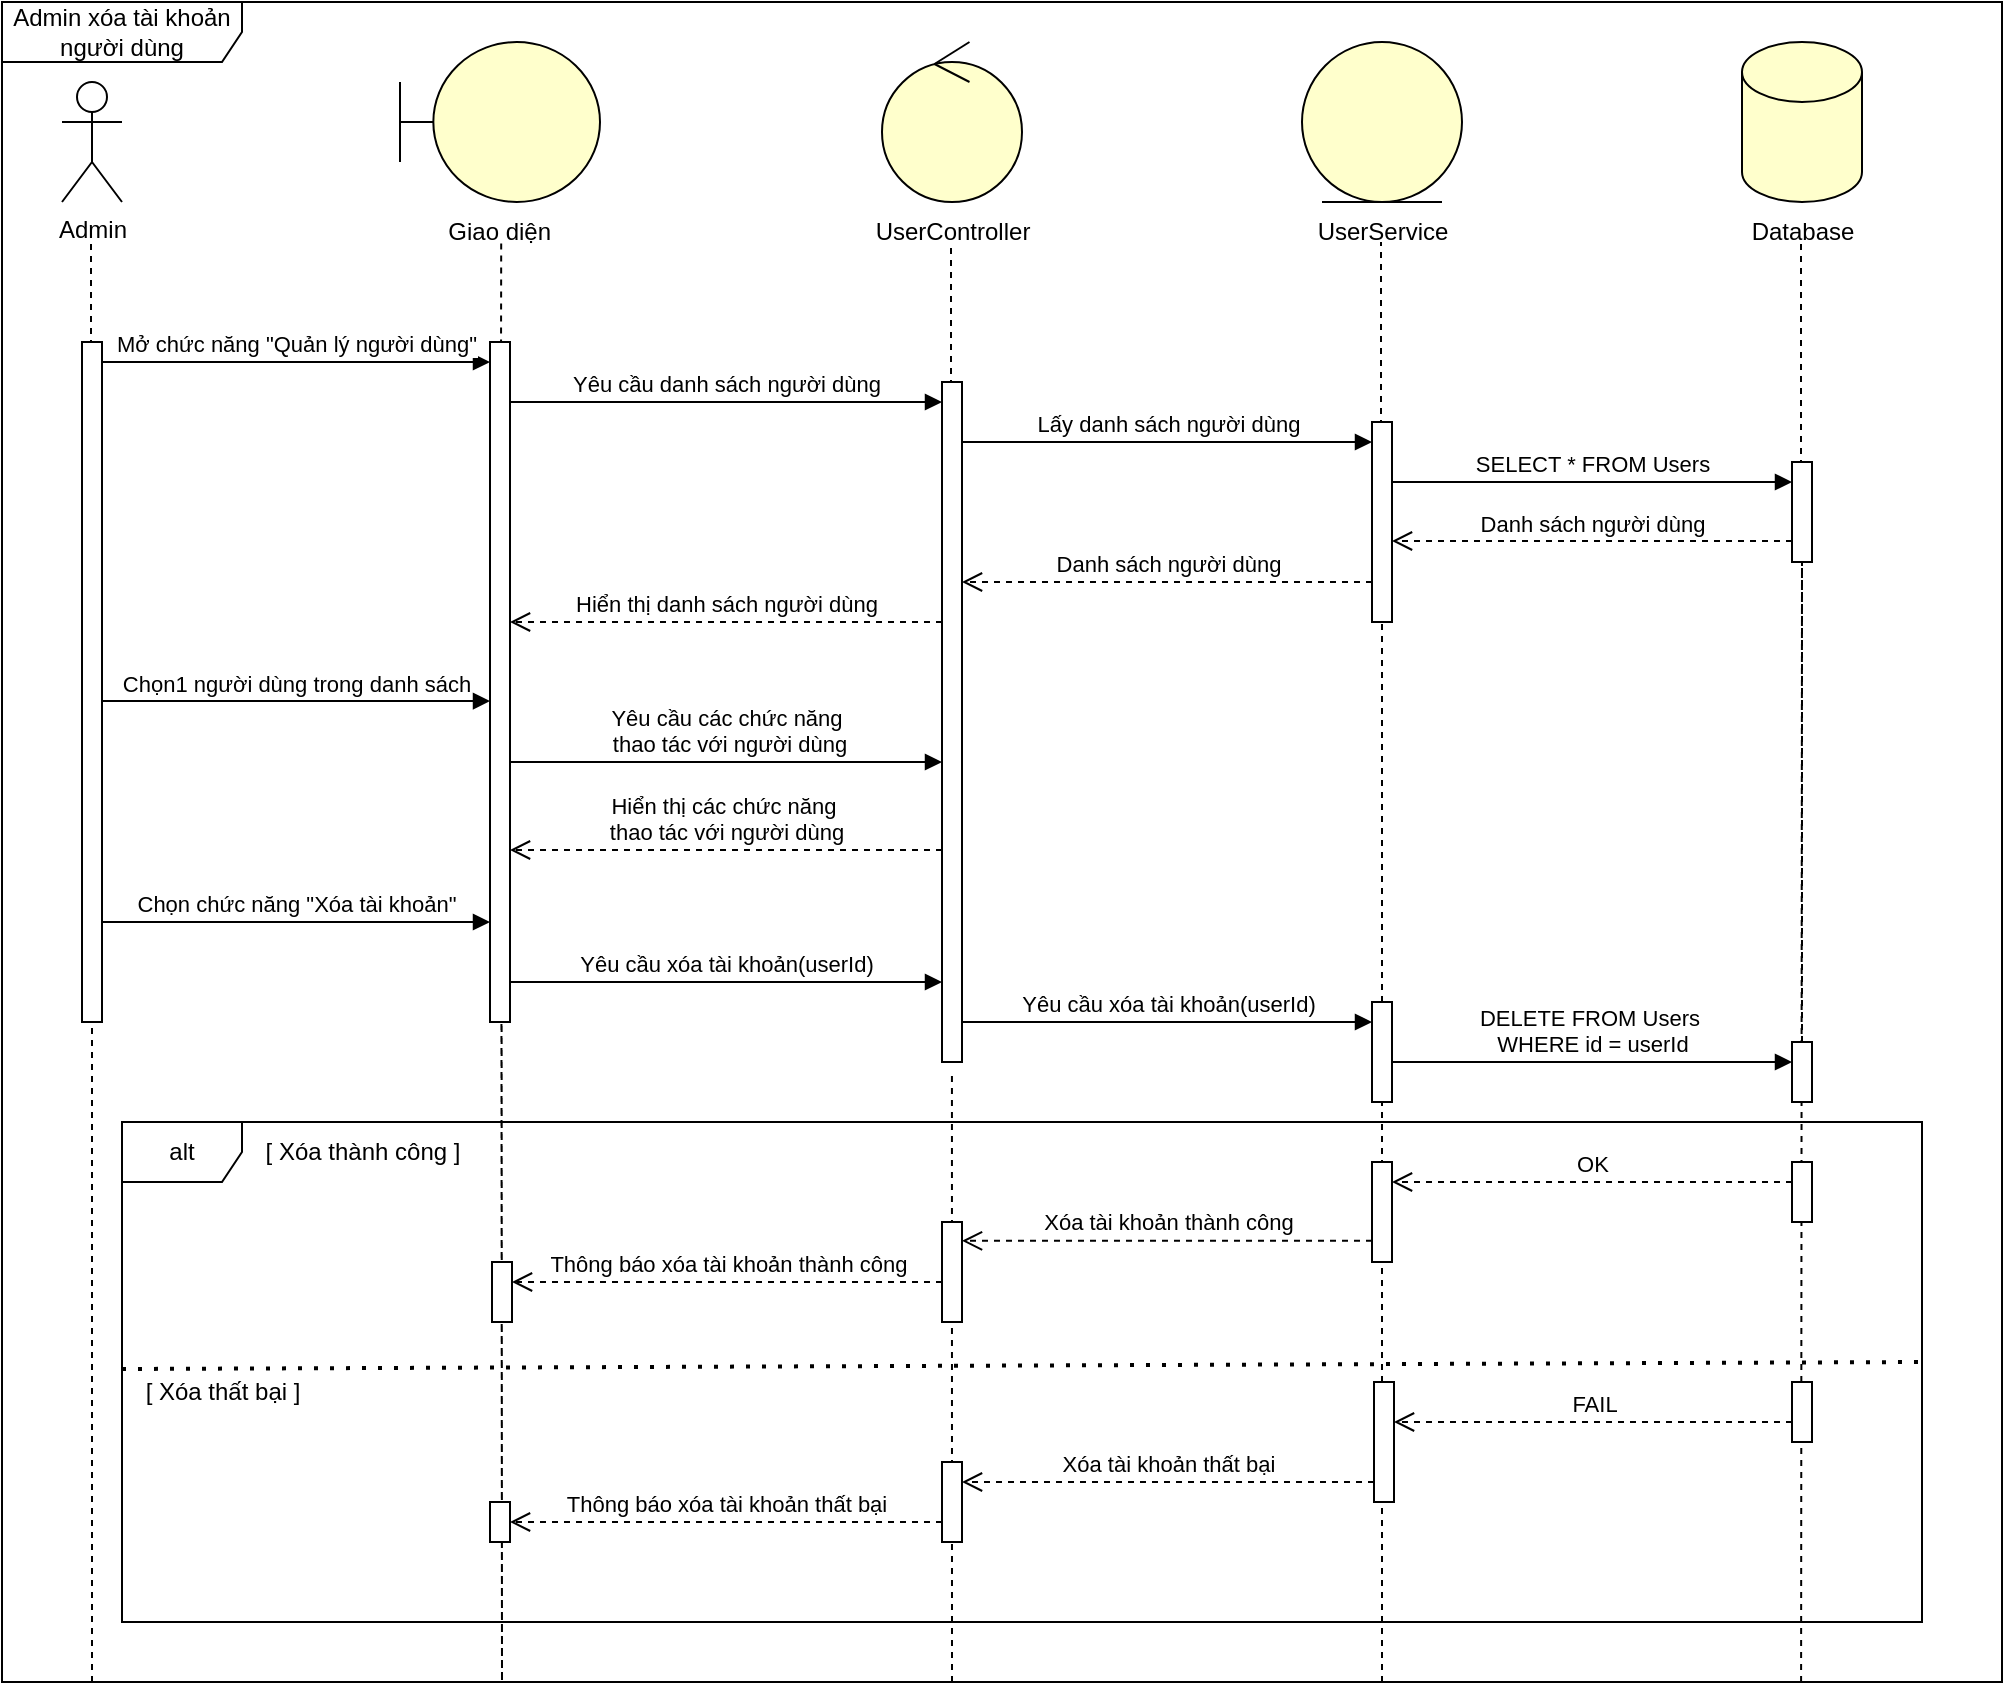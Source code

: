 <mxfile version="27.1.3">
  <diagram name="Trang-1" id="st7wC85uRjJ3Hdq2Fsma">
    <mxGraphModel dx="1489" dy="803" grid="1" gridSize="10" guides="1" tooltips="1" connect="1" arrows="1" fold="1" page="1" pageScale="1" pageWidth="827" pageHeight="1169" math="0" shadow="0">
      <root>
        <mxCell id="0" />
        <mxCell id="1" parent="0" />
        <object label="Admin" id="FvOAfYHBT0ZGrhOaYkuo-1">
          <mxCell style="shape=umlActor;verticalLabelPosition=bottom;verticalAlign=top;html=1;outlineConnect=0;" parent="1" vertex="1">
            <mxGeometry x="310" y="200" width="30" height="60" as="geometry" />
          </mxCell>
        </object>
        <mxCell id="FvOAfYHBT0ZGrhOaYkuo-2" value="" style="endArrow=none;dashed=1;html=1;rounded=0;entryX=0.5;entryY=0.5;entryDx=0;entryDy=0;entryPerimeter=0;" parent="1" edge="1">
          <mxGeometry width="50" height="50" relative="1" as="geometry">
            <mxPoint x="324.5" y="380" as="sourcePoint" />
            <mxPoint x="324.5" y="280" as="targetPoint" />
          </mxGeometry>
        </mxCell>
        <mxCell id="FvOAfYHBT0ZGrhOaYkuo-3" value="" style="shape=umlBoundary;whiteSpace=wrap;html=1;fillColor=light-dark(#FFFFCC,#FFFFCC);" parent="1" vertex="1">
          <mxGeometry x="479" y="180" width="100" height="80" as="geometry" />
        </mxCell>
        <mxCell id="FvOAfYHBT0ZGrhOaYkuo-4" value="" style="endArrow=none;dashed=1;html=1;rounded=0;" parent="1" edge="1">
          <mxGeometry width="50" height="50" relative="1" as="geometry">
            <mxPoint x="529.5" y="349.76" as="sourcePoint" />
            <mxPoint x="529.6" y="280" as="targetPoint" />
          </mxGeometry>
        </mxCell>
        <mxCell id="FvOAfYHBT0ZGrhOaYkuo-5" value="" style="ellipse;shape=umlControl;whiteSpace=wrap;html=1;fillColor=light-dark(#FFFFCC,#FFFFCC);" parent="1" vertex="1">
          <mxGeometry x="720" y="180" width="70" height="80" as="geometry" />
        </mxCell>
        <mxCell id="FvOAfYHBT0ZGrhOaYkuo-6" value="" style="endArrow=none;dashed=1;html=1;rounded=0;entryX=0.497;entryY=1.013;entryDx=0;entryDy=0;entryPerimeter=0;" parent="1" edge="1">
          <mxGeometry width="50" height="50" relative="1" as="geometry">
            <mxPoint x="754.5" y="370" as="sourcePoint" />
            <mxPoint x="754.5" y="281.04" as="targetPoint" />
          </mxGeometry>
        </mxCell>
        <mxCell id="FvOAfYHBT0ZGrhOaYkuo-7" value="" style="ellipse;shape=umlEntity;whiteSpace=wrap;html=1;fillColor=light-dark(#FFFFCC,#FFFFCC);" parent="1" vertex="1">
          <mxGeometry x="930" y="180" width="80" height="80" as="geometry" />
        </mxCell>
        <mxCell id="FvOAfYHBT0ZGrhOaYkuo-8" value="" style="shape=cylinder3;whiteSpace=wrap;html=1;boundedLbl=1;backgroundOutline=1;size=15;fillColor=light-dark(#FFFFCC,#FFFFCC);" parent="1" vertex="1">
          <mxGeometry x="1150" y="180" width="60" height="80" as="geometry" />
        </mxCell>
        <mxCell id="FvOAfYHBT0ZGrhOaYkuo-9" value="" style="endArrow=none;dashed=1;html=1;rounded=0;entryX=0.5;entryY=1;entryDx=0;entryDy=0;" parent="1" edge="1">
          <mxGeometry width="50" height="50" relative="1" as="geometry">
            <mxPoint x="969.5" y="390" as="sourcePoint" />
            <mxPoint x="969.5" y="280" as="targetPoint" />
          </mxGeometry>
        </mxCell>
        <mxCell id="FvOAfYHBT0ZGrhOaYkuo-10" value="" style="endArrow=none;dashed=1;html=1;rounded=0;entryX=0.5;entryY=1;entryDx=0;entryDy=0;entryPerimeter=0;" parent="1" edge="1">
          <mxGeometry width="50" height="50" relative="1" as="geometry">
            <mxPoint x="1179.5" y="410" as="sourcePoint" />
            <mxPoint x="1179.5" y="280" as="targetPoint" />
          </mxGeometry>
        </mxCell>
        <mxCell id="FvOAfYHBT0ZGrhOaYkuo-11" value="" style="endArrow=none;dashed=1;html=1;rounded=0;entryX=0.5;entryY=0.5;entryDx=0;entryDy=0;entryPerimeter=0;" parent="1" target="FvOAfYHBT0ZGrhOaYkuo-12" edge="1">
          <mxGeometry width="50" height="50" relative="1" as="geometry">
            <mxPoint x="325" y="1000" as="sourcePoint" />
            <mxPoint x="325" y="250" as="targetPoint" />
          </mxGeometry>
        </mxCell>
        <mxCell id="FvOAfYHBT0ZGrhOaYkuo-12" value="" style="html=1;points=[[0,0,0,0,5],[0,1,0,0,-5],[1,0,0,0,5],[1,1,0,0,-5]];perimeter=orthogonalPerimeter;outlineConnect=0;targetShapes=umlLifeline;portConstraint=eastwest;newEdgeStyle={&quot;curved&quot;:0,&quot;rounded&quot;:0};" parent="1" vertex="1">
          <mxGeometry x="320" y="330" width="10" height="340" as="geometry" />
        </mxCell>
        <mxCell id="FvOAfYHBT0ZGrhOaYkuo-13" value="" style="endArrow=none;dashed=1;html=1;rounded=0;entryX=0.572;entryY=1.003;entryDx=0;entryDy=0;entryPerimeter=0;" parent="1" target="FvOAfYHBT0ZGrhOaYkuo-14" edge="1">
          <mxGeometry width="50" height="50" relative="1" as="geometry">
            <mxPoint x="529.72" y="510" as="sourcePoint" />
            <mxPoint x="481" y="280" as="targetPoint" />
            <Array as="points">
              <mxPoint x="530" y="1000" />
            </Array>
          </mxGeometry>
        </mxCell>
        <mxCell id="FvOAfYHBT0ZGrhOaYkuo-14" value="" style="html=1;points=[[0,0,0,0,5],[0,1,0,0,-5],[1,0,0,0,5],[1,1,0,0,-5]];perimeter=orthogonalPerimeter;outlineConnect=0;targetShapes=umlLifeline;portConstraint=eastwest;newEdgeStyle={&quot;curved&quot;:0,&quot;rounded&quot;:0};" parent="1" vertex="1">
          <mxGeometry x="524" y="330" width="10" height="340" as="geometry" />
        </mxCell>
        <mxCell id="FvOAfYHBT0ZGrhOaYkuo-15" value="Mở chức năng &quot;Quản lý người dùng&quot;" style="html=1;verticalAlign=bottom;endArrow=block;curved=0;rounded=0;" parent="1" target="FvOAfYHBT0ZGrhOaYkuo-14" edge="1">
          <mxGeometry width="80" relative="1" as="geometry">
            <mxPoint x="330" y="340" as="sourcePoint" />
            <mxPoint x="410" y="340" as="targetPoint" />
          </mxGeometry>
        </mxCell>
        <mxCell id="FvOAfYHBT0ZGrhOaYkuo-16" value="" style="endArrow=none;dashed=1;html=1;rounded=0;entryX=0.497;entryY=1.013;entryDx=0;entryDy=0;entryPerimeter=0;" parent="1" target="FvOAfYHBT0ZGrhOaYkuo-17" edge="1">
          <mxGeometry width="50" height="50" relative="1" as="geometry">
            <mxPoint x="755" y="1000" as="sourcePoint" />
            <mxPoint x="755" y="281" as="targetPoint" />
          </mxGeometry>
        </mxCell>
        <mxCell id="FvOAfYHBT0ZGrhOaYkuo-17" value="" style="html=1;points=[[0,0,0,0,5],[0,1,0,0,-5],[1,0,0,0,5],[1,1,0,0,-5]];perimeter=orthogonalPerimeter;outlineConnect=0;targetShapes=umlLifeline;portConstraint=eastwest;newEdgeStyle={&quot;curved&quot;:0,&quot;rounded&quot;:0};" parent="1" vertex="1">
          <mxGeometry x="750" y="350" width="10" height="340" as="geometry" />
        </mxCell>
        <mxCell id="FvOAfYHBT0ZGrhOaYkuo-18" value="Yêu cầu danh sách người dùng" style="html=1;verticalAlign=bottom;endArrow=block;curved=0;rounded=0;" parent="1" target="FvOAfYHBT0ZGrhOaYkuo-17" edge="1">
          <mxGeometry width="80" relative="1" as="geometry">
            <mxPoint x="534" y="360" as="sourcePoint" />
            <mxPoint x="614" y="360" as="targetPoint" />
          </mxGeometry>
        </mxCell>
        <mxCell id="FvOAfYHBT0ZGrhOaYkuo-19" value="" style="endArrow=none;dashed=1;html=1;rounded=0;entryX=0.5;entryY=1;entryDx=0;entryDy=0;" parent="1" source="FvOAfYHBT0ZGrhOaYkuo-92" target="FvOAfYHBT0ZGrhOaYkuo-20" edge="1">
          <mxGeometry width="50" height="50" relative="1" as="geometry">
            <mxPoint x="970" y="1320" as="sourcePoint" />
            <mxPoint x="970" y="280" as="targetPoint" />
          </mxGeometry>
        </mxCell>
        <mxCell id="FvOAfYHBT0ZGrhOaYkuo-20" value="" style="html=1;points=[[0,0,0,0,5],[0,1,0,0,-5],[1,0,0,0,5],[1,1,0,0,-5]];perimeter=orthogonalPerimeter;outlineConnect=0;targetShapes=umlLifeline;portConstraint=eastwest;newEdgeStyle={&quot;curved&quot;:0,&quot;rounded&quot;:0};" parent="1" vertex="1">
          <mxGeometry x="965" y="370" width="10" height="100" as="geometry" />
        </mxCell>
        <mxCell id="FvOAfYHBT0ZGrhOaYkuo-21" value="Lấy danh sách người dùng" style="html=1;verticalAlign=bottom;endArrow=block;curved=0;rounded=0;" parent="1" target="FvOAfYHBT0ZGrhOaYkuo-20" edge="1">
          <mxGeometry width="80" relative="1" as="geometry">
            <mxPoint x="760" y="380" as="sourcePoint" />
            <mxPoint x="840" y="380" as="targetPoint" />
          </mxGeometry>
        </mxCell>
        <mxCell id="FvOAfYHBT0ZGrhOaYkuo-22" value="" style="endArrow=none;dashed=1;html=1;rounded=0;entryX=0.5;entryY=1;entryDx=0;entryDy=0;entryPerimeter=0;" parent="1" source="FvOAfYHBT0ZGrhOaYkuo-96" target="FvOAfYHBT0ZGrhOaYkuo-23" edge="1">
          <mxGeometry width="50" height="50" relative="1" as="geometry">
            <mxPoint x="1180" y="1310" as="sourcePoint" />
            <mxPoint x="1180" y="280" as="targetPoint" />
          </mxGeometry>
        </mxCell>
        <mxCell id="FvOAfYHBT0ZGrhOaYkuo-23" value="" style="html=1;points=[[0,0,0,0,5],[0,1,0,0,-5],[1,0,0,0,5],[1,1,0,0,-5]];perimeter=orthogonalPerimeter;outlineConnect=0;targetShapes=umlLifeline;portConstraint=eastwest;newEdgeStyle={&quot;curved&quot;:0,&quot;rounded&quot;:0};" parent="1" vertex="1">
          <mxGeometry x="1175" y="390" width="10" height="50" as="geometry" />
        </mxCell>
        <mxCell id="FvOAfYHBT0ZGrhOaYkuo-24" value="SELECT * FROM Users" style="html=1;verticalAlign=bottom;endArrow=block;curved=0;rounded=0;" parent="1" target="FvOAfYHBT0ZGrhOaYkuo-23" edge="1">
          <mxGeometry width="80" relative="1" as="geometry">
            <mxPoint x="975" y="400" as="sourcePoint" />
            <mxPoint x="1055" y="400" as="targetPoint" />
          </mxGeometry>
        </mxCell>
        <mxCell id="FvOAfYHBT0ZGrhOaYkuo-25" value="Danh sách người dùng" style="html=1;verticalAlign=bottom;endArrow=open;dashed=1;endSize=8;curved=0;rounded=0;" parent="1" target="FvOAfYHBT0ZGrhOaYkuo-20" edge="1">
          <mxGeometry relative="1" as="geometry">
            <mxPoint x="1175" y="429.5" as="sourcePoint" />
            <mxPoint x="1095" y="429.5" as="targetPoint" />
          </mxGeometry>
        </mxCell>
        <mxCell id="FvOAfYHBT0ZGrhOaYkuo-26" value="Danh sách người dùng" style="html=1;verticalAlign=bottom;endArrow=open;dashed=1;endSize=8;curved=0;rounded=0;" parent="1" target="FvOAfYHBT0ZGrhOaYkuo-17" edge="1">
          <mxGeometry relative="1" as="geometry">
            <mxPoint x="965" y="450" as="sourcePoint" />
            <mxPoint x="885" y="450" as="targetPoint" />
          </mxGeometry>
        </mxCell>
        <mxCell id="FvOAfYHBT0ZGrhOaYkuo-27" value="Hiển thị danh sách người dùng" style="html=1;verticalAlign=bottom;endArrow=open;dashed=1;endSize=8;curved=0;rounded=0;" parent="1" target="FvOAfYHBT0ZGrhOaYkuo-14" edge="1">
          <mxGeometry relative="1" as="geometry">
            <mxPoint x="750" y="470" as="sourcePoint" />
            <mxPoint x="670" y="470" as="targetPoint" />
          </mxGeometry>
        </mxCell>
        <mxCell id="FvOAfYHBT0ZGrhOaYkuo-86" value="&lt;font style=&quot;vertical-align: inherit;&quot;&gt;&lt;font style=&quot;vertical-align: inherit;&quot;&gt;Chọn1 người dùng trong danh sách&lt;/font&gt;&lt;/font&gt;" style="html=1;verticalAlign=bottom;endArrow=block;curved=0;rounded=0;" parent="1" edge="1">
          <mxGeometry width="80" relative="1" as="geometry">
            <mxPoint x="330" y="509.52" as="sourcePoint" />
            <mxPoint x="524" y="509.52" as="targetPoint" />
          </mxGeometry>
        </mxCell>
        <mxCell id="FvOAfYHBT0ZGrhOaYkuo-88" value="Yêu cầu các chức năng&lt;div&gt;&amp;nbsp;thao tác với người dùng&lt;/div&gt;" style="html=1;verticalAlign=bottom;endArrow=block;curved=0;rounded=0;" parent="1" target="FvOAfYHBT0ZGrhOaYkuo-17" edge="1">
          <mxGeometry width="80" relative="1" as="geometry">
            <mxPoint x="534" y="540" as="sourcePoint" />
            <mxPoint x="614" y="540" as="targetPoint" />
          </mxGeometry>
        </mxCell>
        <mxCell id="FvOAfYHBT0ZGrhOaYkuo-89" value="Hiển thị các chức năng&amp;nbsp;&lt;div&gt;thao tác với người dùng&lt;/div&gt;" style="html=1;verticalAlign=bottom;endArrow=open;dashed=1;endSize=8;curved=0;rounded=0;" parent="1" edge="1">
          <mxGeometry relative="1" as="geometry">
            <mxPoint x="750" y="584" as="sourcePoint" />
            <mxPoint x="534" y="584" as="targetPoint" />
          </mxGeometry>
        </mxCell>
        <mxCell id="FvOAfYHBT0ZGrhOaYkuo-90" value="Chọn chức năng &quot;Xóa tài khoản&quot;" style="html=1;verticalAlign=bottom;endArrow=block;curved=0;rounded=0;" parent="1" target="FvOAfYHBT0ZGrhOaYkuo-14" edge="1">
          <mxGeometry width="80" relative="1" as="geometry">
            <mxPoint x="330" y="620" as="sourcePoint" />
            <mxPoint x="410" y="620" as="targetPoint" />
          </mxGeometry>
        </mxCell>
        <mxCell id="FvOAfYHBT0ZGrhOaYkuo-91" value="Yêu cầu xóa tài khoản(userId)" style="html=1;verticalAlign=bottom;endArrow=block;curved=0;rounded=0;" parent="1" target="FvOAfYHBT0ZGrhOaYkuo-17" edge="1">
          <mxGeometry width="80" relative="1" as="geometry">
            <mxPoint x="534" y="650" as="sourcePoint" />
            <mxPoint x="614" y="650" as="targetPoint" />
          </mxGeometry>
        </mxCell>
        <mxCell id="FvOAfYHBT0ZGrhOaYkuo-93" value="Yêu cầu xóa tài khoản(userId)" style="html=1;verticalAlign=bottom;endArrow=block;curved=0;rounded=0;" parent="1" target="FvOAfYHBT0ZGrhOaYkuo-92" edge="1">
          <mxGeometry width="80" relative="1" as="geometry">
            <mxPoint x="760" y="670" as="sourcePoint" />
            <mxPoint x="840" y="670" as="targetPoint" />
          </mxGeometry>
        </mxCell>
        <mxCell id="FvOAfYHBT0ZGrhOaYkuo-94" value="" style="endArrow=none;dashed=1;html=1;rounded=0;entryX=0.5;entryY=1;entryDx=0;entryDy=0;" parent="1" target="FvOAfYHBT0ZGrhOaYkuo-92" edge="1">
          <mxGeometry width="50" height="50" relative="1" as="geometry">
            <mxPoint x="970" y="1000" as="sourcePoint" />
            <mxPoint x="970" y="470" as="targetPoint" />
          </mxGeometry>
        </mxCell>
        <mxCell id="FvOAfYHBT0ZGrhOaYkuo-92" value="" style="html=1;points=[[0,0,0,0,5],[0,1,0,0,-5],[1,0,0,0,5],[1,1,0,0,-5]];perimeter=orthogonalPerimeter;outlineConnect=0;targetShapes=umlLifeline;portConstraint=eastwest;newEdgeStyle={&quot;curved&quot;:0,&quot;rounded&quot;:0};" parent="1" vertex="1">
          <mxGeometry x="965" y="660" width="10" height="50" as="geometry" />
        </mxCell>
        <mxCell id="FvOAfYHBT0ZGrhOaYkuo-95" value="" style="endArrow=none;dashed=1;html=1;rounded=0;" parent="1" edge="1">
          <mxGeometry width="50" height="50" relative="1" as="geometry">
            <mxPoint x="1179.55" y="1000" as="sourcePoint" />
            <mxPoint x="1180" y="440" as="targetPoint" />
          </mxGeometry>
        </mxCell>
        <mxCell id="FvOAfYHBT0ZGrhOaYkuo-96" value="" style="html=1;points=[[0,0,0,0,5],[0,1,0,0,-5],[1,0,0,0,5],[1,1,0,0,-5]];perimeter=orthogonalPerimeter;outlineConnect=0;targetShapes=umlLifeline;portConstraint=eastwest;newEdgeStyle={&quot;curved&quot;:0,&quot;rounded&quot;:0};" parent="1" vertex="1">
          <mxGeometry x="1175" y="680" width="10" height="30" as="geometry" />
        </mxCell>
        <mxCell id="FvOAfYHBT0ZGrhOaYkuo-97" value="DELETE FROM Users&amp;nbsp;&lt;br&gt;WHERE id = userId" style="html=1;verticalAlign=bottom;endArrow=block;curved=0;rounded=0;" parent="1" target="FvOAfYHBT0ZGrhOaYkuo-96" edge="1">
          <mxGeometry width="80" relative="1" as="geometry">
            <mxPoint x="975" y="690" as="sourcePoint" />
            <mxPoint x="1055" y="690" as="targetPoint" />
          </mxGeometry>
        </mxCell>
        <mxCell id="FvOAfYHBT0ZGrhOaYkuo-98" value="alt" style="shape=umlFrame;whiteSpace=wrap;html=1;pointerEvents=0;" parent="1" vertex="1">
          <mxGeometry x="340" y="720" width="900" height="250" as="geometry" />
        </mxCell>
        <mxCell id="FvOAfYHBT0ZGrhOaYkuo-99" value="[ Xóa thành công ]" style="text;html=1;align=center;verticalAlign=middle;resizable=0;points=[];autosize=1;strokeColor=none;fillColor=none;" parent="1" vertex="1">
          <mxGeometry x="400" y="720" width="120" height="30" as="geometry" />
        </mxCell>
        <mxCell id="FvOAfYHBT0ZGrhOaYkuo-100" value="OK" style="html=1;verticalAlign=bottom;endArrow=open;dashed=1;endSize=8;curved=0;rounded=0;" parent="1" target="FvOAfYHBT0ZGrhOaYkuo-102" edge="1">
          <mxGeometry relative="1" as="geometry">
            <mxPoint x="1175" y="750" as="sourcePoint" />
            <mxPoint x="1095" y="750" as="targetPoint" />
          </mxGeometry>
        </mxCell>
        <mxCell id="FvOAfYHBT0ZGrhOaYkuo-101" value="" style="html=1;points=[[0,0,0,0,5],[0,1,0,0,-5],[1,0,0,0,5],[1,1,0,0,-5]];perimeter=orthogonalPerimeter;outlineConnect=0;targetShapes=umlLifeline;portConstraint=eastwest;newEdgeStyle={&quot;curved&quot;:0,&quot;rounded&quot;:0};" parent="1" vertex="1">
          <mxGeometry x="1175" y="740" width="10" height="30" as="geometry" />
        </mxCell>
        <mxCell id="FvOAfYHBT0ZGrhOaYkuo-102" value="" style="html=1;points=[[0,0,0,0,5],[0,1,0,0,-5],[1,0,0,0,5],[1,1,0,0,-5]];perimeter=orthogonalPerimeter;outlineConnect=0;targetShapes=umlLifeline;portConstraint=eastwest;newEdgeStyle={&quot;curved&quot;:0,&quot;rounded&quot;:0};" parent="1" vertex="1">
          <mxGeometry x="965" y="740" width="10" height="50" as="geometry" />
        </mxCell>
        <mxCell id="FvOAfYHBT0ZGrhOaYkuo-103" value="" style="html=1;points=[[0,0,0,0,5],[0,1,0,0,-5],[1,0,0,0,5],[1,1,0,0,-5]];perimeter=orthogonalPerimeter;outlineConnect=0;targetShapes=umlLifeline;portConstraint=eastwest;newEdgeStyle={&quot;curved&quot;:0,&quot;rounded&quot;:0};" parent="1" vertex="1">
          <mxGeometry x="750" y="770" width="10" height="50" as="geometry" />
        </mxCell>
        <mxCell id="FvOAfYHBT0ZGrhOaYkuo-104" value="" style="html=1;points=[[0,0,0,0,5],[0,1,0,0,-5],[1,0,0,0,5],[1,1,0,0,-5]];perimeter=orthogonalPerimeter;outlineConnect=0;targetShapes=umlLifeline;portConstraint=eastwest;newEdgeStyle={&quot;curved&quot;:0,&quot;rounded&quot;:0};" parent="1" vertex="1">
          <mxGeometry x="525" y="790" width="10" height="30" as="geometry" />
        </mxCell>
        <mxCell id="FvOAfYHBT0ZGrhOaYkuo-105" value="Xóa tài khoản thành công" style="html=1;verticalAlign=bottom;endArrow=open;dashed=1;endSize=8;curved=0;rounded=0;" parent="1" target="FvOAfYHBT0ZGrhOaYkuo-103" edge="1">
          <mxGeometry relative="1" as="geometry">
            <mxPoint x="965" y="779.41" as="sourcePoint" />
            <mxPoint x="885" y="779.41" as="targetPoint" />
          </mxGeometry>
        </mxCell>
        <mxCell id="FvOAfYHBT0ZGrhOaYkuo-106" value="Thông báo xóa tài khoản thành công" style="html=1;verticalAlign=bottom;endArrow=open;dashed=1;endSize=8;curved=0;rounded=0;" parent="1" target="FvOAfYHBT0ZGrhOaYkuo-104" edge="1">
          <mxGeometry relative="1" as="geometry">
            <mxPoint x="750" y="800" as="sourcePoint" />
            <mxPoint x="670" y="800" as="targetPoint" />
          </mxGeometry>
        </mxCell>
        <mxCell id="FvOAfYHBT0ZGrhOaYkuo-108" value="" style="endArrow=none;dashed=1;html=1;dashPattern=1 3;strokeWidth=2;rounded=0;exitX=0.001;exitY=0.604;exitDx=0;exitDy=0;exitPerimeter=0;entryX=1.002;entryY=0.59;entryDx=0;entryDy=0;entryPerimeter=0;" parent="1" edge="1">
          <mxGeometry width="50" height="50" relative="1" as="geometry">
            <mxPoint x="340.0" y="843.5" as="sourcePoint" />
            <mxPoint x="1240.9" y="840" as="targetPoint" />
          </mxGeometry>
        </mxCell>
        <mxCell id="FvOAfYHBT0ZGrhOaYkuo-109" value="[ Xóa thất bại ]" style="text;html=1;align=center;verticalAlign=middle;resizable=0;points=[];autosize=1;strokeColor=none;fillColor=none;" parent="1" vertex="1">
          <mxGeometry x="340" y="840" width="100" height="30" as="geometry" />
        </mxCell>
        <mxCell id="FvOAfYHBT0ZGrhOaYkuo-110" value="" style="html=1;points=[[0,0,0,0,5],[0,1,0,0,-5],[1,0,0,0,5],[1,1,0,0,-5]];perimeter=orthogonalPerimeter;outlineConnect=0;targetShapes=umlLifeline;portConstraint=eastwest;newEdgeStyle={&quot;curved&quot;:0,&quot;rounded&quot;:0};" parent="1" vertex="1">
          <mxGeometry x="1175" y="850" width="10" height="30" as="geometry" />
        </mxCell>
        <mxCell id="FvOAfYHBT0ZGrhOaYkuo-111" value="" style="html=1;points=[[0,0,0,0,5],[0,1,0,0,-5],[1,0,0,0,5],[1,1,0,0,-5]];perimeter=orthogonalPerimeter;outlineConnect=0;targetShapes=umlLifeline;portConstraint=eastwest;newEdgeStyle={&quot;curved&quot;:0,&quot;rounded&quot;:0};" parent="1" vertex="1">
          <mxGeometry x="966" y="850" width="10" height="60" as="geometry" />
        </mxCell>
        <mxCell id="FvOAfYHBT0ZGrhOaYkuo-112" value="" style="html=1;points=[[0,0,0,0,5],[0,1,0,0,-5],[1,0,0,0,5],[1,1,0,0,-5]];perimeter=orthogonalPerimeter;outlineConnect=0;targetShapes=umlLifeline;portConstraint=eastwest;newEdgeStyle={&quot;curved&quot;:0,&quot;rounded&quot;:0};" parent="1" vertex="1">
          <mxGeometry x="750" y="890" width="10" height="40" as="geometry" />
        </mxCell>
        <mxCell id="FvOAfYHBT0ZGrhOaYkuo-113" value="" style="html=1;points=[[0,0,0,0,5],[0,1,0,0,-5],[1,0,0,0,5],[1,1,0,0,-5]];perimeter=orthogonalPerimeter;outlineConnect=0;targetShapes=umlLifeline;portConstraint=eastwest;newEdgeStyle={&quot;curved&quot;:0,&quot;rounded&quot;:0};" parent="1" vertex="1">
          <mxGeometry x="524" y="910" width="10" height="20" as="geometry" />
        </mxCell>
        <mxCell id="FvOAfYHBT0ZGrhOaYkuo-114" value="FAIL" style="html=1;verticalAlign=bottom;endArrow=open;dashed=1;endSize=8;curved=0;rounded=0;" parent="1" edge="1">
          <mxGeometry relative="1" as="geometry">
            <mxPoint x="1175" y="870.0" as="sourcePoint" />
            <mxPoint x="976" y="870.0" as="targetPoint" />
          </mxGeometry>
        </mxCell>
        <mxCell id="FvOAfYHBT0ZGrhOaYkuo-115" value="Xóa tài khoản thất bại" style="html=1;verticalAlign=bottom;endArrow=open;dashed=1;endSize=8;curved=0;rounded=0;" parent="1" target="FvOAfYHBT0ZGrhOaYkuo-112" edge="1">
          <mxGeometry relative="1" as="geometry">
            <mxPoint x="966" y="900" as="sourcePoint" />
            <mxPoint x="886" y="900" as="targetPoint" />
          </mxGeometry>
        </mxCell>
        <mxCell id="FvOAfYHBT0ZGrhOaYkuo-116" value="Thông báo xóa tài khoản thất bại" style="html=1;verticalAlign=bottom;endArrow=open;dashed=1;endSize=8;curved=0;rounded=0;" parent="1" target="FvOAfYHBT0ZGrhOaYkuo-113" edge="1">
          <mxGeometry relative="1" as="geometry">
            <mxPoint x="750" y="920" as="sourcePoint" />
            <mxPoint x="670" y="920" as="targetPoint" />
          </mxGeometry>
        </mxCell>
        <mxCell id="DKJt3O48fs2O0gWErGrO-1" value="Giao diện " style="text;html=1;align=center;verticalAlign=middle;resizable=0;points=[];autosize=1;strokeColor=none;fillColor=none;" vertex="1" parent="1">
          <mxGeometry x="490" y="260" width="80" height="30" as="geometry" />
        </mxCell>
        <mxCell id="DKJt3O48fs2O0gWErGrO-2" value="&lt;span style=&quot;text-wrap-mode: wrap;&quot;&gt;UserController&lt;/span&gt;" style="text;html=1;align=center;verticalAlign=middle;resizable=0;points=[];autosize=1;strokeColor=none;fillColor=none;" vertex="1" parent="1">
          <mxGeometry x="705" y="260" width="100" height="30" as="geometry" />
        </mxCell>
        <mxCell id="DKJt3O48fs2O0gWErGrO-3" value="&lt;span style=&quot;text-wrap-mode: wrap;&quot;&gt;UserService&lt;/span&gt;" style="text;html=1;align=center;verticalAlign=middle;resizable=0;points=[];autosize=1;strokeColor=none;fillColor=none;" vertex="1" parent="1">
          <mxGeometry x="925" y="260" width="90" height="30" as="geometry" />
        </mxCell>
        <mxCell id="DKJt3O48fs2O0gWErGrO-4" value="&lt;span style=&quot;text-wrap-mode: wrap;&quot;&gt;Database&lt;/span&gt;" style="text;html=1;align=center;verticalAlign=middle;resizable=0;points=[];autosize=1;strokeColor=none;fillColor=none;" vertex="1" parent="1">
          <mxGeometry x="1145" y="260" width="70" height="30" as="geometry" />
        </mxCell>
        <mxCell id="DKJt3O48fs2O0gWErGrO-5" value="Admin xóa tài khoản người dùng" style="shape=umlFrame;whiteSpace=wrap;html=1;pointerEvents=0;width=120;height=30;" vertex="1" parent="1">
          <mxGeometry x="280" y="160" width="1000" height="840" as="geometry" />
        </mxCell>
      </root>
    </mxGraphModel>
  </diagram>
</mxfile>
